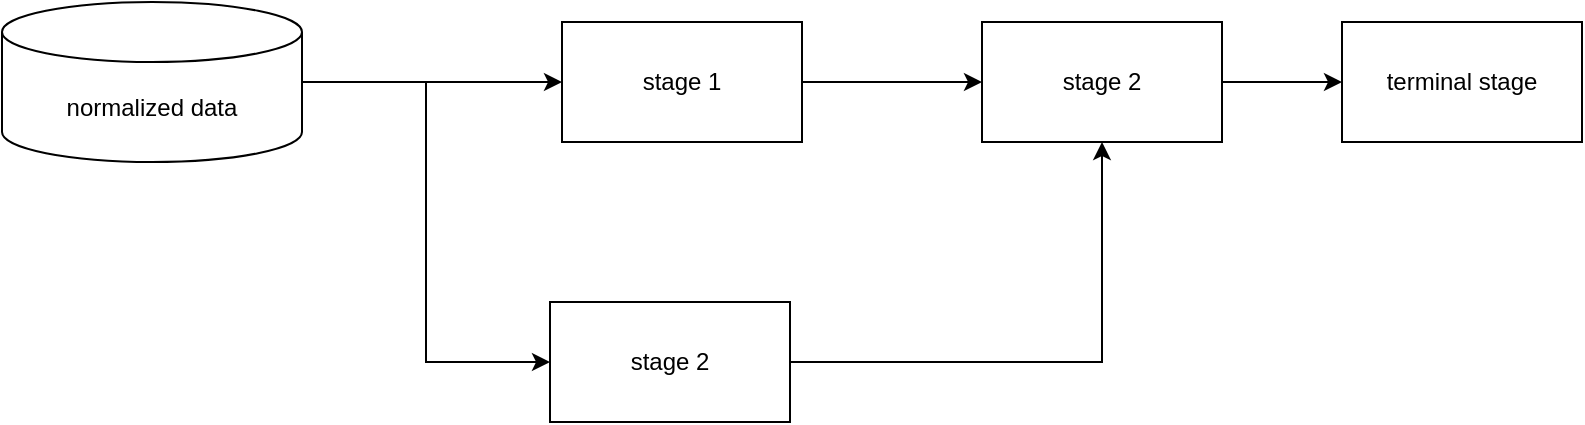 <mxfile version="26.0.4">
  <diagram name="Страница — 1" id="6Q___X1eC7dWIoZvIV_I">
    <mxGraphModel dx="1364" dy="759" grid="1" gridSize="10" guides="1" tooltips="1" connect="1" arrows="1" fold="1" page="1" pageScale="1" pageWidth="827" pageHeight="1169" math="0" shadow="0">
      <root>
        <mxCell id="0" />
        <mxCell id="1" parent="0" />
        <mxCell id="Msab3KX_JPUIHPLtt2a5-5" style="edgeStyle=orthogonalEdgeStyle;rounded=0;orthogonalLoop=1;jettySize=auto;html=1;entryX=0;entryY=0.5;entryDx=0;entryDy=0;" edge="1" parent="1" source="Msab3KX_JPUIHPLtt2a5-2" target="Msab3KX_JPUIHPLtt2a5-3">
          <mxGeometry relative="1" as="geometry" />
        </mxCell>
        <mxCell id="Msab3KX_JPUIHPLtt2a5-6" style="edgeStyle=orthogonalEdgeStyle;rounded=0;orthogonalLoop=1;jettySize=auto;html=1;entryX=0;entryY=0.5;entryDx=0;entryDy=0;" edge="1" parent="1" source="Msab3KX_JPUIHPLtt2a5-2" target="Msab3KX_JPUIHPLtt2a5-4">
          <mxGeometry relative="1" as="geometry" />
        </mxCell>
        <mxCell id="Msab3KX_JPUIHPLtt2a5-2" value="normalized data" style="shape=cylinder3;whiteSpace=wrap;html=1;boundedLbl=1;backgroundOutline=1;size=15;" vertex="1" parent="1">
          <mxGeometry x="80" y="160" width="150" height="80" as="geometry" />
        </mxCell>
        <mxCell id="Msab3KX_JPUIHPLtt2a5-8" style="edgeStyle=orthogonalEdgeStyle;rounded=0;orthogonalLoop=1;jettySize=auto;html=1;entryX=0;entryY=0.5;entryDx=0;entryDy=0;" edge="1" parent="1" source="Msab3KX_JPUIHPLtt2a5-3" target="Msab3KX_JPUIHPLtt2a5-7">
          <mxGeometry relative="1" as="geometry" />
        </mxCell>
        <mxCell id="Msab3KX_JPUIHPLtt2a5-3" value="stage 1" style="rounded=0;whiteSpace=wrap;html=1;" vertex="1" parent="1">
          <mxGeometry x="360" y="170" width="120" height="60" as="geometry" />
        </mxCell>
        <mxCell id="Msab3KX_JPUIHPLtt2a5-9" style="edgeStyle=orthogonalEdgeStyle;rounded=0;orthogonalLoop=1;jettySize=auto;html=1;entryX=0.5;entryY=1;entryDx=0;entryDy=0;" edge="1" parent="1" source="Msab3KX_JPUIHPLtt2a5-4" target="Msab3KX_JPUIHPLtt2a5-7">
          <mxGeometry relative="1" as="geometry" />
        </mxCell>
        <mxCell id="Msab3KX_JPUIHPLtt2a5-4" value="stage 2" style="rounded=0;whiteSpace=wrap;html=1;" vertex="1" parent="1">
          <mxGeometry x="354" y="310" width="120" height="60" as="geometry" />
        </mxCell>
        <mxCell id="Msab3KX_JPUIHPLtt2a5-11" style="edgeStyle=orthogonalEdgeStyle;rounded=0;orthogonalLoop=1;jettySize=auto;html=1;entryX=0;entryY=0.5;entryDx=0;entryDy=0;" edge="1" parent="1" source="Msab3KX_JPUIHPLtt2a5-7" target="Msab3KX_JPUIHPLtt2a5-10">
          <mxGeometry relative="1" as="geometry" />
        </mxCell>
        <mxCell id="Msab3KX_JPUIHPLtt2a5-7" value="stage 2" style="rounded=0;whiteSpace=wrap;html=1;" vertex="1" parent="1">
          <mxGeometry x="570" y="170" width="120" height="60" as="geometry" />
        </mxCell>
        <mxCell id="Msab3KX_JPUIHPLtt2a5-10" value="terminal stage" style="rounded=0;whiteSpace=wrap;html=1;" vertex="1" parent="1">
          <mxGeometry x="750" y="170" width="120" height="60" as="geometry" />
        </mxCell>
      </root>
    </mxGraphModel>
  </diagram>
</mxfile>
